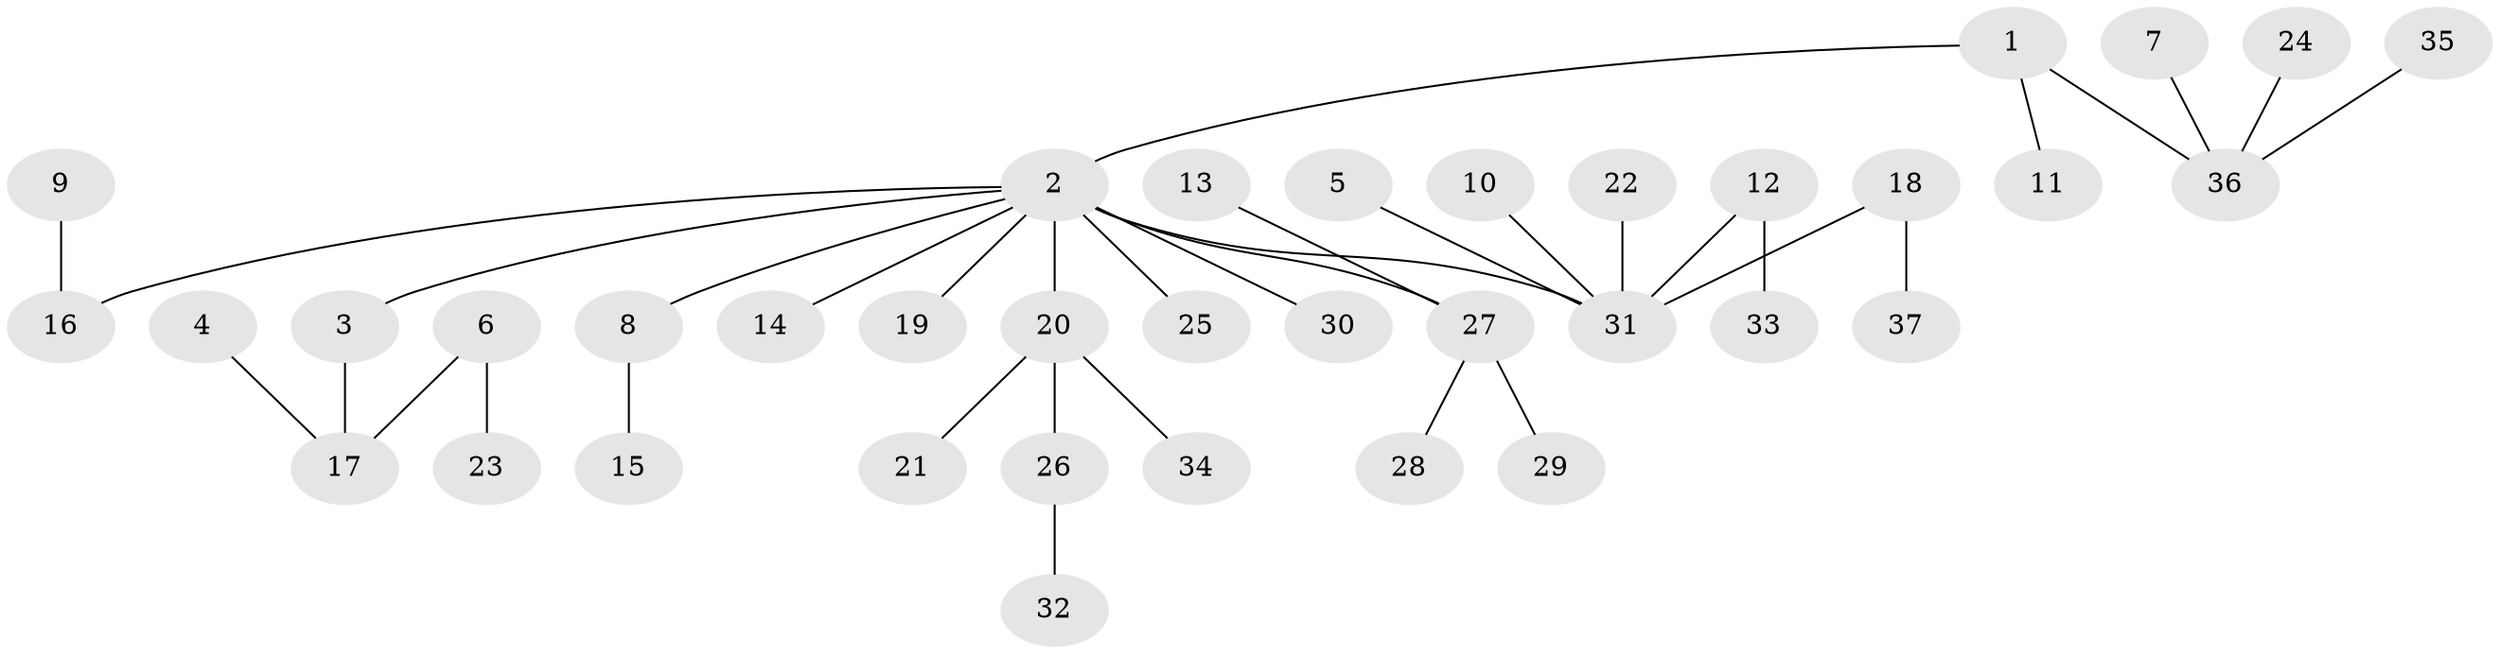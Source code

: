 // original degree distribution, {6: 0.013513513513513514, 3: 0.06756756756756757, 2: 0.2972972972972973, 4: 0.04054054054054054, 7: 0.013513513513513514, 5: 0.06756756756756757, 1: 0.5}
// Generated by graph-tools (version 1.1) at 2025/50/03/09/25 03:50:16]
// undirected, 37 vertices, 36 edges
graph export_dot {
graph [start="1"]
  node [color=gray90,style=filled];
  1;
  2;
  3;
  4;
  5;
  6;
  7;
  8;
  9;
  10;
  11;
  12;
  13;
  14;
  15;
  16;
  17;
  18;
  19;
  20;
  21;
  22;
  23;
  24;
  25;
  26;
  27;
  28;
  29;
  30;
  31;
  32;
  33;
  34;
  35;
  36;
  37;
  1 -- 2 [weight=1.0];
  1 -- 11 [weight=1.0];
  1 -- 36 [weight=1.0];
  2 -- 3 [weight=1.0];
  2 -- 8 [weight=1.0];
  2 -- 14 [weight=1.0];
  2 -- 16 [weight=1.0];
  2 -- 19 [weight=1.0];
  2 -- 20 [weight=1.0];
  2 -- 25 [weight=1.0];
  2 -- 27 [weight=1.0];
  2 -- 30 [weight=1.0];
  2 -- 31 [weight=1.0];
  3 -- 17 [weight=1.0];
  4 -- 17 [weight=1.0];
  5 -- 31 [weight=1.0];
  6 -- 17 [weight=1.0];
  6 -- 23 [weight=1.0];
  7 -- 36 [weight=1.0];
  8 -- 15 [weight=1.0];
  9 -- 16 [weight=1.0];
  10 -- 31 [weight=1.0];
  12 -- 31 [weight=1.0];
  12 -- 33 [weight=1.0];
  13 -- 27 [weight=1.0];
  18 -- 31 [weight=1.0];
  18 -- 37 [weight=1.0];
  20 -- 21 [weight=1.0];
  20 -- 26 [weight=1.0];
  20 -- 34 [weight=1.0];
  22 -- 31 [weight=1.0];
  24 -- 36 [weight=1.0];
  26 -- 32 [weight=1.0];
  27 -- 28 [weight=1.0];
  27 -- 29 [weight=1.0];
  35 -- 36 [weight=1.0];
}
